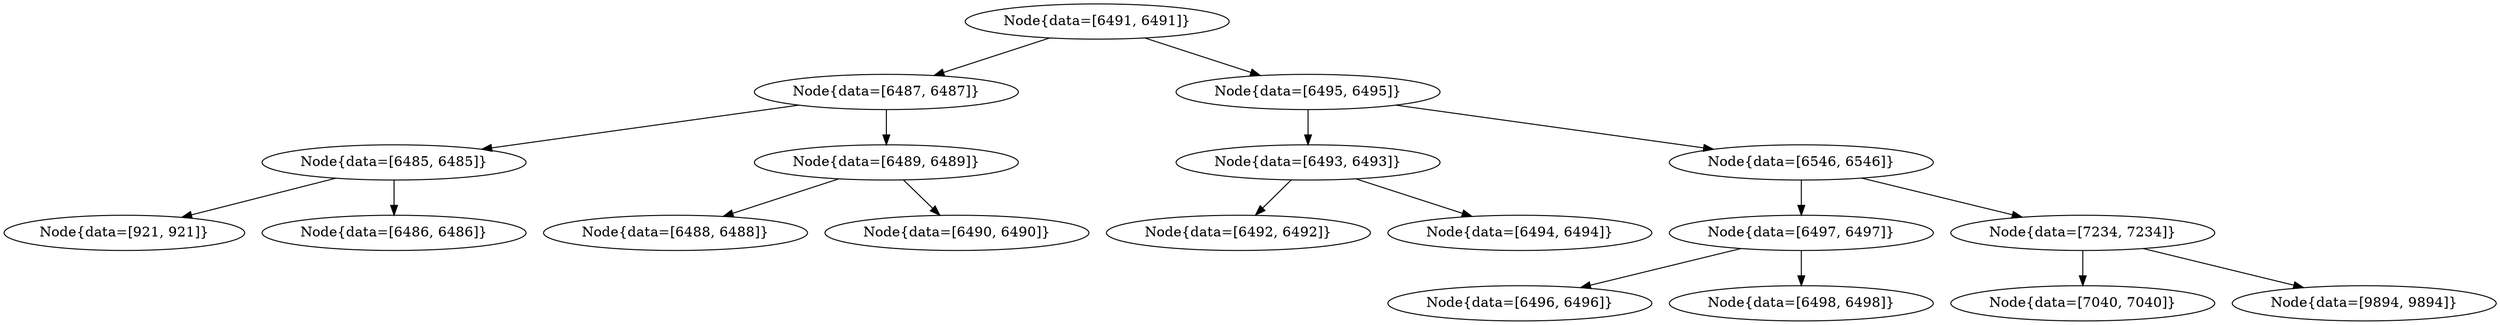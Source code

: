 digraph G{
569716026 [label="Node{data=[6491, 6491]}"]
569716026 -> 1471245064
1471245064 [label="Node{data=[6487, 6487]}"]
1471245064 -> 212409720
212409720 [label="Node{data=[6485, 6485]}"]
212409720 -> 1035001168
1035001168 [label="Node{data=[921, 921]}"]
212409720 -> 899988257
899988257 [label="Node{data=[6486, 6486]}"]
1471245064 -> 1762750390
1762750390 [label="Node{data=[6489, 6489]}"]
1762750390 -> 756542769
756542769 [label="Node{data=[6488, 6488]}"]
1762750390 -> 385286046
385286046 [label="Node{data=[6490, 6490]}"]
569716026 -> 102446034
102446034 [label="Node{data=[6495, 6495]}"]
102446034 -> 1679134840
1679134840 [label="Node{data=[6493, 6493]}"]
1679134840 -> 1987680174
1987680174 [label="Node{data=[6492, 6492]}"]
1679134840 -> 1473416432
1473416432 [label="Node{data=[6494, 6494]}"]
102446034 -> 134783099
134783099 [label="Node{data=[6546, 6546]}"]
134783099 -> 1087792978
1087792978 [label="Node{data=[6497, 6497]}"]
1087792978 -> 2049461249
2049461249 [label="Node{data=[6496, 6496]}"]
1087792978 -> 962525880
962525880 [label="Node{data=[6498, 6498]}"]
134783099 -> 1947770512
1947770512 [label="Node{data=[7234, 7234]}"]
1947770512 -> 117939126
117939126 [label="Node{data=[7040, 7040]}"]
1947770512 -> 1064802067
1064802067 [label="Node{data=[9894, 9894]}"]
}